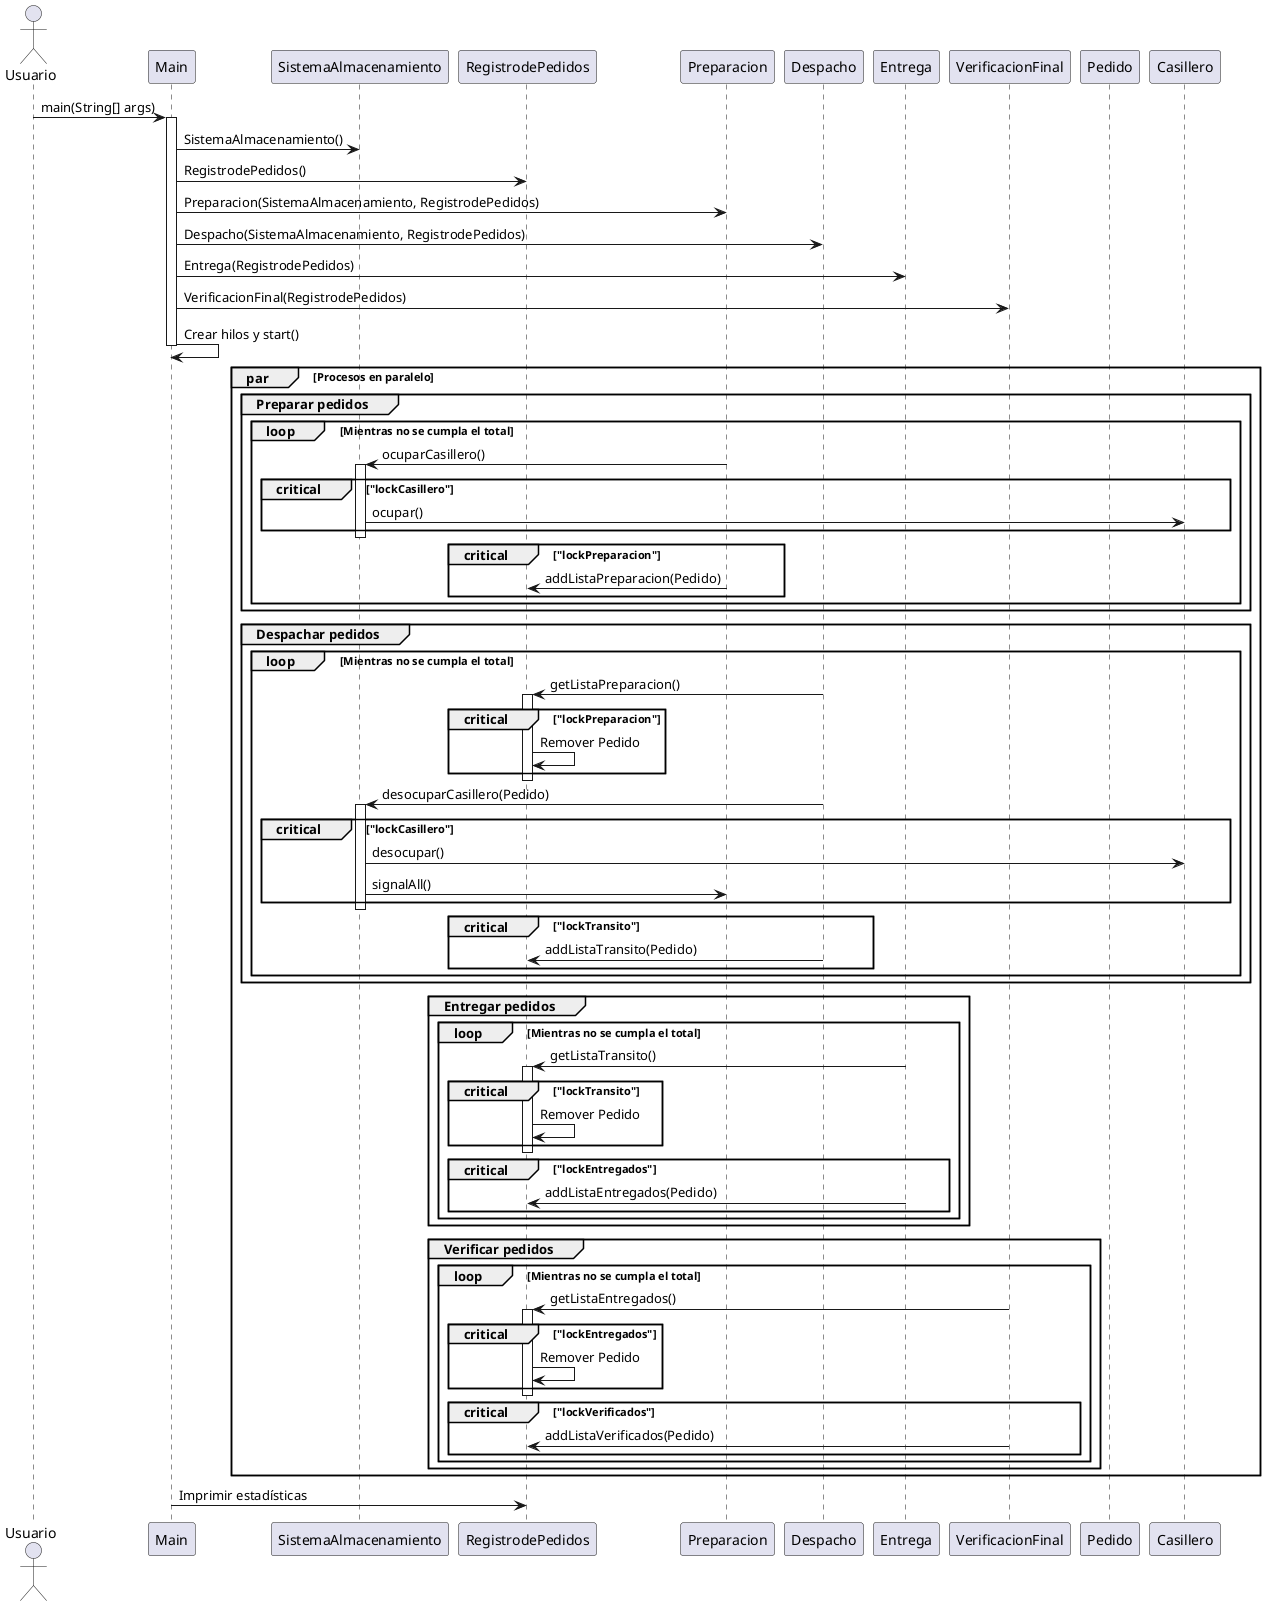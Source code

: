@startuml
actor Usuario as U

participant Main
participant SistemaAlmacenamiento
participant RegistrodePedidos
participant Preparacion
participant Despacho
participant Entrega
participant VerificacionFinal
participant Pedido
participant Casillero

U -> Main: main(String[] args)
activate Main
Main -> SistemaAlmacenamiento: SistemaAlmacenamiento()
Main -> RegistrodePedidos: RegistrodePedidos()
Main -> Preparacion: Preparacion(SistemaAlmacenamiento, RegistrodePedidos)
Main -> Despacho: Despacho(SistemaAlmacenamiento, RegistrodePedidos)
Main -> Entrega: Entrega(RegistrodePedidos)
Main -> VerificacionFinal: VerificacionFinal(RegistrodePedidos)

Main -> Main: Crear hilos y start()
deactivate Main

par Procesos en paralelo

    group Preparar pedidos
        loop Mientras no se cumpla el total
            Preparacion -> SistemaAlmacenamiento: ocuparCasillero()
            activate SistemaAlmacenamiento
            critical "lockCasillero"
                SistemaAlmacenamiento -> Casillero: ocupar()
            end critical
            deactivate SistemaAlmacenamiento

            critical "lockPreparacion"
                Preparacion -> RegistrodePedidos: addListaPreparacion(Pedido)
            end critical
        end
    end group

    group Despachar pedidos
        loop Mientras no se cumpla el total
            Despacho -> RegistrodePedidos: getListaPreparacion()
            activate RegistrodePedidos
            critical "lockPreparacion"
                RegistrodePedidos -> RegistrodePedidos: Remover Pedido
            end critical
            deactivate RegistrodePedidos

            Despacho -> SistemaAlmacenamiento: desocuparCasillero(Pedido)
            activate SistemaAlmacenamiento
            critical "lockCasillero"
                SistemaAlmacenamiento -> Casillero: desocupar()
                SistemaAlmacenamiento -> Preparacion: signalAll()
            end critical
            deactivate SistemaAlmacenamiento

            critical "lockTransito"
                Despacho -> RegistrodePedidos: addListaTransito(Pedido)
            end critical
        end
    end group

    group Entregar pedidos
        loop Mientras no se cumpla el total
            Entrega -> RegistrodePedidos: getListaTransito()
            activate RegistrodePedidos
            critical "lockTransito"
                RegistrodePedidos -> RegistrodePedidos: Remover Pedido
            end critical
            deactivate RegistrodePedidos

            critical "lockEntregados"
                Entrega -> RegistrodePedidos: addListaEntregados(Pedido)
            end critical
        end
    end group

    group Verificar pedidos
        loop Mientras no se cumpla el total
            VerificacionFinal -> RegistrodePedidos: getListaEntregados()
            activate RegistrodePedidos
            critical "lockEntregados"
                RegistrodePedidos -> RegistrodePedidos: Remover Pedido
            end critical
            deactivate RegistrodePedidos

            critical "lockVerificados"
                VerificacionFinal -> RegistrodePedidos: addListaVerificados(Pedido)
            end critical
        end
    end group

end par

Main -> RegistrodePedidos: Imprimir estadísticas
@enduml
